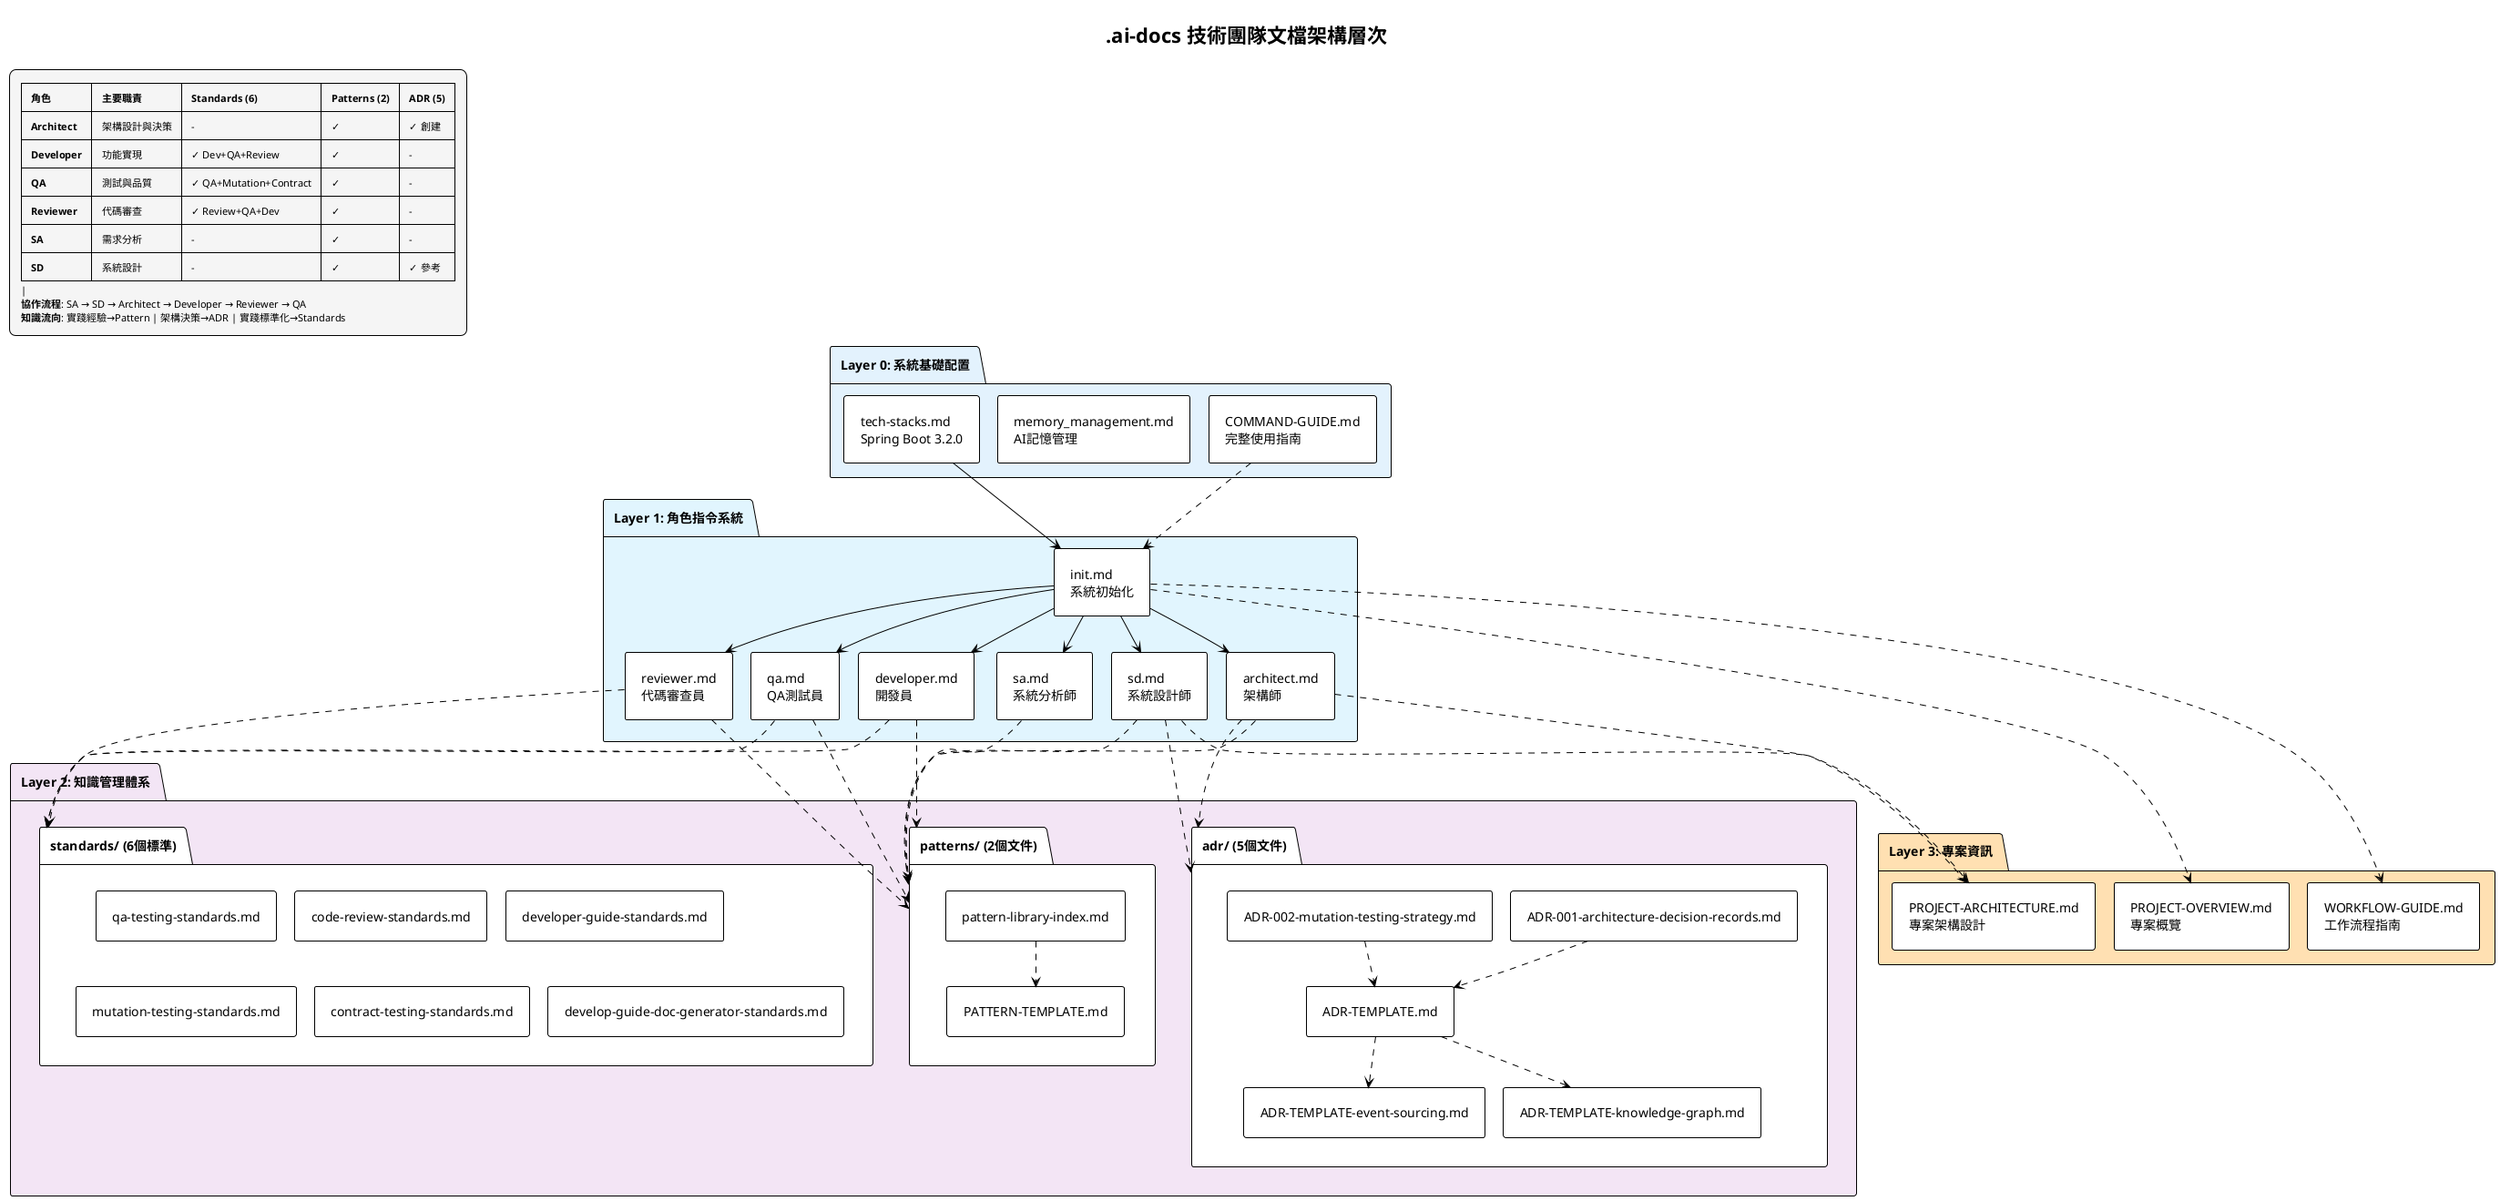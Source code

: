 @startuml ai-docs-architecture
!theme plain
skinparam backgroundColor #FFFFFF
skinparam ranksep 40
skinparam nodesep 20
skinparam padding 8
skinparam boxPadding 5
skinparam ArrowThickness 1
skinparam legendFontSize 11
skinparam legendBackgroundColor #F5F5F5
skinparam componentStyle rectangle
skinparam shadowing false

title .ai-docs 技術團隊文檔架構層次

' ========== 角色與知識管理體系關係表 ==========
legend top left
|= 角色 |= 主要職責 |= Standards (6) |= Patterns (2) |= ADR (5) |
| **Architect** | 架構設計與決策 | - | ✓ | ✓ 創建 |
| **Developer** | 功能實現 | ✓ Dev+QA+Review | ✓ | - |
| **QA** | 測試與品質 | ✓ QA+Mutation+Contract | ✓ | - |
| **Reviewer** | 代碼審查 | ✓ Review+QA+Dev | ✓ | - |
| **SA** | 需求分析 | - | ✓ | - |
| **SD** | 系統設計 | - | ✓ | ✓ 參考 |
|
**協作流程**: SA → SD → Architect → Developer → Reviewer → QA
**知識流向**: 實踐經驗→Pattern | 架構決策→ADR | 實踐標準化→Standards
endlegend

' ========== Layer 0: 系統基礎 ==========
package "Layer 0: 系統基礎配置" #E3F2FD {
    [COMMAND-GUIDE.md\n完整使用指南] as GUIDE
    [memory_management.md\nAI記憶管理] as MEMORY
    [tech-stacks.md\nSpring Boot 3.2.0] as TECH
}

' ========== Layer 1: 角色指令系統 (7個角色) ==========
package "Layer 1: 角色指令系統" #E1F5FE {
    [init.md\n系統初始化] as INIT

    together {
        [sa.md\n系統分析師] as SA
        [sd.md\n系統設計師] as SD
        [architect.md\n架構師] as ARCH
    }

    together {
        [developer.md\n開發員] as DEV
        [qa.md\nQA測試員] as QA
        [reviewer.md\n代碼審查員] as REV
    }
}

' ========== Layer 2: 知識管理體系 ==========
package "Layer 2: 知識管理體系" #F3E5F5 {

    package "standards/ (6個標準)" as STDS {
        together {
            [qa-testing-standards.md] as QA_STD
            [code-review-standards.md] as REV_STD
            [developer-guide-standards.md] as DEV_STD
        }
        together {
            [mutation-testing-standards.md] as MUT_STD
            [contract-testing-standards.md] as CON_STD
            [develop-guide-doc-generator-standards.md] as DOC_STD
        }
    }

    package "patterns/ (2個文件)" as PATS {
        together {
            [pattern-library-index.md] as PAT_IDX
            [PATTERN-TEMPLATE.md] as PAT_TPL
        }
    }

    package "adr/ (5個文件)" as ADRS {
        together {
            [ADR-TEMPLATE.md] as ADR_TPL
            [ADR-TEMPLATE-event-sourcing.md] as ADR_ES
            [ADR-TEMPLATE-knowledge-graph.md] as ADR_KG
        }
        together {
            [ADR-001-architecture-decision-records.md] as ADR1
            [ADR-002-mutation-testing-strategy.md] as ADR2
        }
    }
}

' ========== Layer 3: 專案資訊 (3個文件) ==========
package "Layer 3: 專案資訊" #FFE0B2 {
    [PROJECT-OVERVIEW.md\n專案概覽] as OVERVIEW
    [WORKFLOW-GUIDE.md\n工作流程指南] as WORKFLOW
    [PROJECT-ARCHITECTURE.md\n專案架構設計] as PROJ_ARCH
}

' ========== 系統入口與基礎 ==========
GUIDE ..> INIT
TECH --> INIT

' ========== INIT 啟動所有角色 ==========
INIT --> SA
INIT --> SD
INIT --> ARCH
INIT --> DEV
INIT --> QA
INIT --> REV

' ========== 角色使用知識體系 ==========
ARCH ..> ADRS
ARCH ..> PATS
DEV ..> STDS
DEV ..> PATS
QA ..> STDS
QA ..> PATS
REV ..> STDS
REV ..> PATS
SA ..> PATS
SD ..> PATS
SD ..> ADRS

' ========== 模板與實例關係 ==========
PAT_IDX ..> PAT_TPL
ADR1 ..> ADR_TPL
ADR2 ..> ADR_TPL
ADR_TPL ..> ADR_ES
ADR_TPL ..> ADR_KG

' ========== 輸出專案資訊 ==========
ARCH ..> PROJ_ARCH
SD ..> PROJ_ARCH
INIT ..> OVERVIEW
INIT ..> WORKFLOW

@enduml
